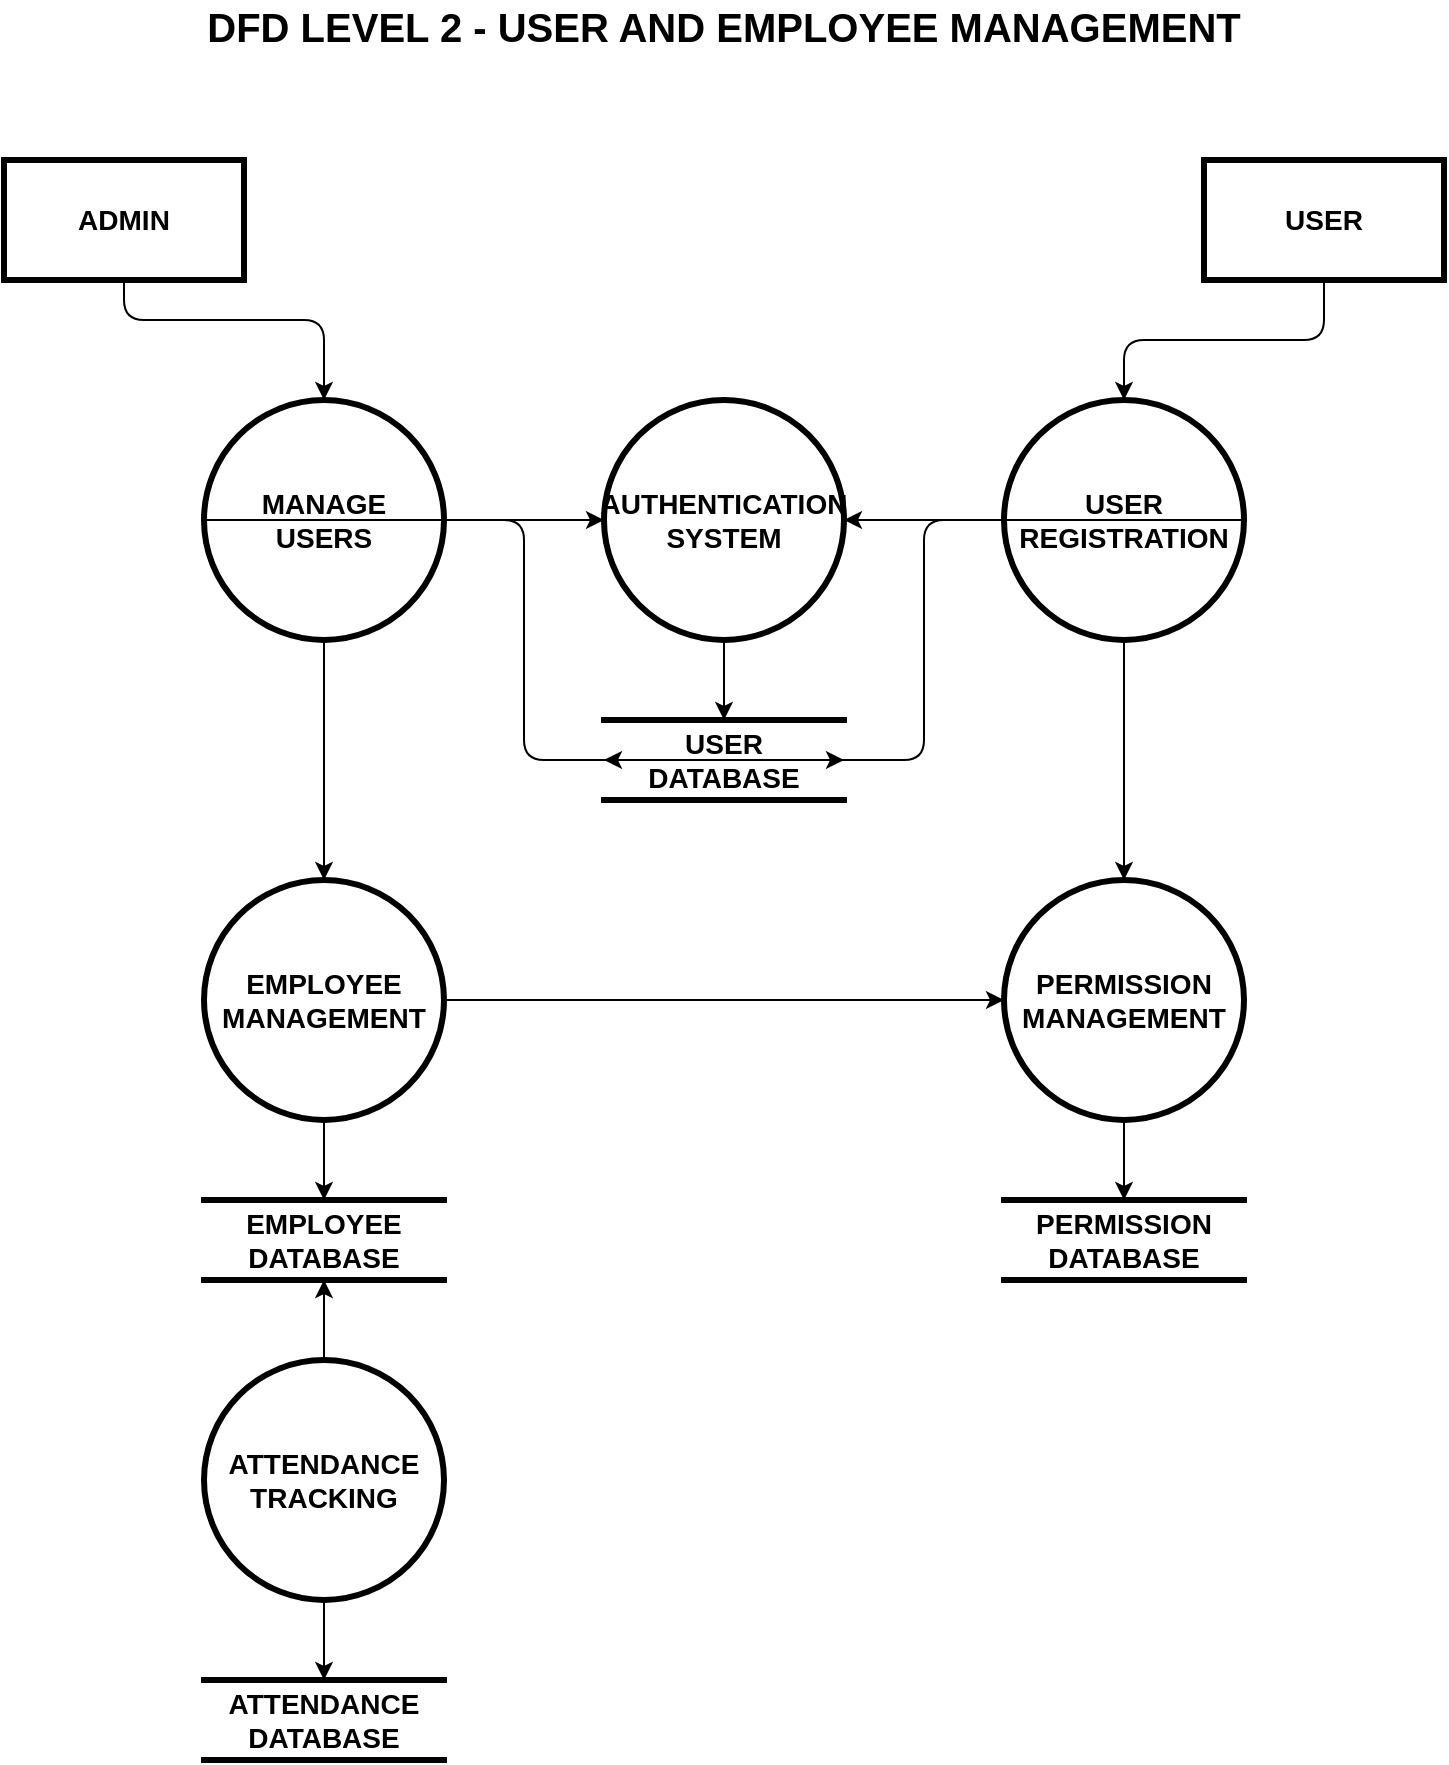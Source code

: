 <mxfile version="21.8.2" type="device">
  <diagram name="Page-1" id="c7558073-3199-34d8-9f00-42111426c3f3">
    <mxGraphModel dx="1050" dy="541" grid="1" gridSize="10" guides="1" tooltips="1" connect="1" arrows="1" fold="1" page="1" pageScale="1" pageWidth="826" pageHeight="1169" background="none" math="0" shadow="0">
      <root>
        <mxCell id="0" />
        <mxCell id="1" parent="0" />
        <mxCell id="2" value="ADMIN" style="whiteSpace=wrap;align=center;verticalAlign=middle;fontStyle=1;strokeWidth=3;fillColor=#FFFFFF;fontSize=14;" parent="1" vertex="1">
          <mxGeometry x="40" y="120" width="120" height="60" as="geometry" />
        </mxCell>
        <mxCell id="3" value="USER" style="whiteSpace=wrap;align=center;verticalAlign=middle;fontStyle=1;strokeWidth=3;fillColor=#FFFFFF;fontSize=14;" parent="1" vertex="1">
          <mxGeometry x="640" y="120" width="120" height="60" as="geometry" />
        </mxCell>
        <mxCell id="4" value="MANAGE&#xa;USERS" style="ellipse;whiteSpace=wrap;html=1;aspect=fixed;fontSize=14;fontStyle=1;strokeWidth=3;fillColor=#FFFFFF" parent="1" vertex="1">
          <mxGeometry x="140" y="240" width="120" height="120" as="geometry" />
        </mxCell>
        <mxCell id="5" value="USER&#xa;REGISTRATION" style="ellipse;whiteSpace=wrap;html=1;aspect=fixed;fontSize=14;fontStyle=1;strokeWidth=3;fillColor=#FFFFFF" parent="1" vertex="1">
          <mxGeometry x="540" y="240" width="120" height="120" as="geometry" />
        </mxCell>
        <mxCell id="6" value="USER&#xa;DATABASE" style="shape=partialRectangle;whiteSpace=wrap;html=1;left=0;right=0;fillColor=none;fontSize=14;fontStyle=1;strokeWidth=3;" parent="1" vertex="1">
          <mxGeometry x="340" y="400" width="120" height="40" as="geometry" />
        </mxCell>
        <mxCell id="7" value="AUTHENTICATION&#xa;SYSTEM" style="ellipse;whiteSpace=wrap;html=1;aspect=fixed;fontSize=14;fontStyle=1;strokeWidth=3;fillColor=#FFFFFF" parent="1" vertex="1">
          <mxGeometry x="340" y="240" width="120" height="120" as="geometry" />
        </mxCell>
        <mxCell id="8" value="EMPLOYEE&#xa;MANAGEMENT" style="ellipse;whiteSpace=wrap;html=1;aspect=fixed;fontSize=14;fontStyle=1;strokeWidth=3;fillColor=#FFFFFF" parent="1" vertex="1">
          <mxGeometry x="140" y="480" width="120" height="120" as="geometry" />
        </mxCell>
        <mxCell id="9" value="PERMISSION&#xa;MANAGEMENT" style="ellipse;whiteSpace=wrap;html=1;aspect=fixed;fontSize=14;fontStyle=1;strokeWidth=3;fillColor=#FFFFFF" parent="1" vertex="1">
          <mxGeometry x="540" y="480" width="120" height="120" as="geometry" />
        </mxCell>
        <mxCell id="10" value="EMPLOYEE&#xa;DATABASE" style="shape=partialRectangle;whiteSpace=wrap;html=1;left=0;right=0;fillColor=none;fontSize=14;fontStyle=1;strokeWidth=3;" parent="1" vertex="1">
          <mxGeometry x="140" y="640" width="120" height="40" as="geometry" />
        </mxCell>
        <mxCell id="11" value="PERMISSION&#xa;DATABASE" style="shape=partialRectangle;whiteSpace=wrap;html=1;left=0;right=0;fillColor=none;fontSize=14;fontStyle=1;strokeWidth=3;" parent="1" vertex="1">
          <mxGeometry x="540" y="640" width="120" height="40" as="geometry" />
        </mxCell>
        <mxCell id="12" value="ATTENDANCE&#xa;TRACKING" style="ellipse;whiteSpace=wrap;html=1;aspect=fixed;fontSize=14;fontStyle=1;strokeWidth=3;fillColor=#FFFFFF" parent="1" vertex="1">
          <mxGeometry x="140" y="720" width="120" height="120" as="geometry" />
        </mxCell>
        <mxCell id="13" value="ATTENDANCE&#xa;DATABASE" style="shape=partialRectangle;whiteSpace=wrap;html=1;left=0;right=0;fillColor=none;fontSize=14;fontStyle=1;strokeWidth=3;" parent="1" vertex="1">
          <mxGeometry x="140" y="880" width="120" height="40" as="geometry" />
        </mxCell>
        <mxCell id="14" value="" style="edgeStyle=elbowEdgeStyle;elbow=vertical;exitX=0.5;exitY=1;exitPerimeter=0;entryX=0.5;entryY=0;entryPerimeter=0;fontStyle=1;strokeColor=#000000;strokeWidth=1;html=1;" parent="1" source="2" target="4" edge="1">
          <mxGeometry width="100" height="100" as="geometry">
            <mxPoint x="100" y="180" as="sourcePoint" />
            <mxPoint x="200" y="80" as="targetPoint" />
            <Array as="points">
              <mxPoint x="100" y="200" />
            </Array>
          </mxGeometry>
        </mxCell>
        <mxCell id="15" value="" style="edgeStyle=elbowEdgeStyle;elbow=vertical;exitX=0.5;exitY=1;exitPerimeter=0;entryX=0.5;entryY=0;entryPerimeter=0;fontStyle=1;strokeColor=#000000;strokeWidth=1;html=1;" parent="1" source="3" target="5" edge="1">
          <mxGeometry width="100" height="100" as="geometry">
            <mxPoint x="700" y="180" as="sourcePoint" />
            <mxPoint x="800" y="80" as="targetPoint" />
          </mxGeometry>
        </mxCell>
        <mxCell id="16" value="" style="edgeStyle=elbowEdgeStyle;elbow=horizontal;exitX=1;exitY=0.5;exitPerimeter=0;entryX=0;entryY=0.5;entryPerimeter=0;fontStyle=1;strokeColor=#000000;strokeWidth=1;html=1;" parent="1" source="4" target="7" edge="1">
          <mxGeometry width="100" height="100" as="geometry">
            <mxPoint x="260" y="300" as="sourcePoint" />
            <mxPoint x="360" y="200" as="targetPoint" />
          </mxGeometry>
        </mxCell>
        <mxCell id="17" value="" style="edgeStyle=elbowEdgeStyle;elbow=horizontal;exitX=0;exitY=0.5;exitPerimeter=0;entryX=1;entryY=0.5;entryPerimeter=0;fontStyle=1;strokeColor=#000000;strokeWidth=1;html=1;" parent="1" source="5" target="7" edge="1">
          <mxGeometry width="100" height="100" as="geometry">
            <mxPoint x="540" y="300" as="sourcePoint" />
            <mxPoint x="440" y="200" as="targetPoint" />
          </mxGeometry>
        </mxCell>
        <mxCell id="18" value="" style="edgeStyle=elbowEdgeStyle;elbow=vertical;exitX=0.5;exitY=1;exitPerimeter=0;entryX=0.5;entryY=0;entryPerimeter=0;fontStyle=1;strokeColor=#000000;strokeWidth=1;html=1;" parent="1" source="7" target="6" edge="1">
          <mxGeometry width="100" height="100" as="geometry">
            <mxPoint x="400" y="360" as="sourcePoint" />
            <mxPoint x="500" y="260" as="targetPoint" />
          </mxGeometry>
        </mxCell>
        <mxCell id="19" value="" style="edgeStyle=elbowEdgeStyle;elbow=vertical;exitX=0.5;exitY=1;exitPerimeter=0;entryX=0.5;entryY=0;entryPerimeter=0;fontStyle=1;strokeColor=#000000;strokeWidth=1;html=1;" parent="1" source="4" target="8" edge="1">
          <mxGeometry width="100" height="100" as="geometry">
            <mxPoint x="200" y="360" as="sourcePoint" />
            <mxPoint x="300" y="260" as="targetPoint" />
          </mxGeometry>
        </mxCell>
        <mxCell id="20" value="" style="edgeStyle=elbowEdgeStyle;elbow=vertical;exitX=0.5;exitY=1;exitPerimeter=0;entryX=0.5;entryY=0;entryPerimeter=0;fontStyle=1;strokeColor=#000000;strokeWidth=1;html=1;" parent="1" source="5" target="9" edge="1">
          <mxGeometry width="100" height="100" as="geometry">
            <mxPoint x="600" y="360" as="sourcePoint" />
            <mxPoint x="700" y="260" as="targetPoint" />
          </mxGeometry>
        </mxCell>
        <mxCell id="21" value="" style="edgeStyle=elbowEdgeStyle;elbow=vertical;exitX=0.5;exitY=1;exitPerimeter=0;entryX=0.5;entryY=0;entryPerimeter=0;fontStyle=1;strokeColor=#000000;strokeWidth=1;html=1;" parent="1" source="8" target="10" edge="1">
          <mxGeometry width="100" height="100" as="geometry">
            <mxPoint x="200" y="600" as="sourcePoint" />
            <mxPoint x="300" y="500" as="targetPoint" />
          </mxGeometry>
        </mxCell>
        <mxCell id="22" value="" style="edgeStyle=elbowEdgeStyle;elbow=vertical;exitX=0.5;exitY=1;exitPerimeter=0;entryX=0.5;entryY=0;entryPerimeter=0;fontStyle=1;strokeColor=#000000;strokeWidth=1;html=1;" parent="1" source="9" target="11" edge="1">
          <mxGeometry width="100" height="100" as="geometry">
            <mxPoint x="600" y="600" as="sourcePoint" />
            <mxPoint x="700" y="500" as="targetPoint" />
          </mxGeometry>
        </mxCell>
        <mxCell id="23" value="" style="edgeStyle=elbowEdgeStyle;elbow=vertical;exitX=0.5;exitY=1;exitPerimeter=0;entryX=0.5;entryY=0;entryPerimeter=0;fontStyle=1;strokeColor=#000000;strokeWidth=1;html=1;" parent="1" source="12" target="13" edge="1">
          <mxGeometry width="100" height="100" as="geometry">
            <mxPoint x="200" y="840" as="sourcePoint" />
            <mxPoint x="300" y="740" as="targetPoint" />
          </mxGeometry>
        </mxCell>
        <mxCell id="24" value="" style="edgeStyle=elbowEdgeStyle;elbow=vertical;exitX=0.5;exitY=0;exitPerimeter=0;entryX=0.5;entryY=1;entryPerimeter=0;fontStyle=1;strokeColor=#000000;strokeWidth=1;html=1;" parent="1" source="12" target="10" edge="1">
          <mxGeometry width="100" height="100" as="geometry">
            <mxPoint x="200" y="720" as="sourcePoint" />
            <mxPoint x="300" y="620" as="targetPoint" />
          </mxGeometry>
        </mxCell>
        <mxCell id="25" value="" style="edgeStyle=elbowEdgeStyle;elbow=horizontal;exitX=1;exitY=0.5;exitPerimeter=0;entryX=0;entryY=0.5;entryPerimeter=0;fontStyle=1;strokeColor=#000000;strokeWidth=1;html=1;" parent="1" source="8" target="9" edge="1">
          <mxGeometry width="100" height="100" as="geometry">
            <mxPoint x="260" y="540" as="sourcePoint" />
            <mxPoint x="360" y="440" as="targetPoint" />
          </mxGeometry>
        </mxCell>
        <mxCell id="26" value="" style="edgeStyle=elbowEdgeStyle;elbow=horizontal;exitX=0;exitY=0.5;exitPerimeter=0;entryX=1;entryY=0.5;entryPerimeter=0;fontStyle=1;strokeColor=#000000;strokeWidth=1;html=1;" parent="1" source="4" target="6" edge="1">
          <mxGeometry width="100" height="100" as="geometry">
            <mxPoint x="260" y="300" as="sourcePoint" />
            <mxPoint x="360" y="300" as="targetPoint" />
            <Array as="points">
              <mxPoint x="300" y="350" />
            </Array>
          </mxGeometry>
        </mxCell>
        <mxCell id="27" value="" style="edgeStyle=elbowEdgeStyle;elbow=horizontal;exitX=1;exitY=0.5;exitPerimeter=0;entryX=0;entryY=0.5;entryPerimeter=0;fontStyle=1;strokeColor=#000000;strokeWidth=1;html=1;" parent="1" source="5" target="6" edge="1">
          <mxGeometry width="100" height="100" as="geometry">
            <mxPoint x="540" y="300" as="sourcePoint" />
            <mxPoint x="440" y="300" as="targetPoint" />
            <Array as="points">
              <mxPoint x="500" y="350" />
            </Array>
          </mxGeometry>
        </mxCell>
        <mxCell id="28" value="DFD LEVEL 2 - USER AND EMPLOYEE MANAGEMENT" style="text;spacingTop=-5;align=center;fontSize=20;fontStyle=1" parent="1" vertex="1">
          <mxGeometry x="160" y="40" width="480" height="40" as="geometry" />
        </mxCell>
      </root>
    </mxGraphModel>
  </diagram>
</mxfile>
